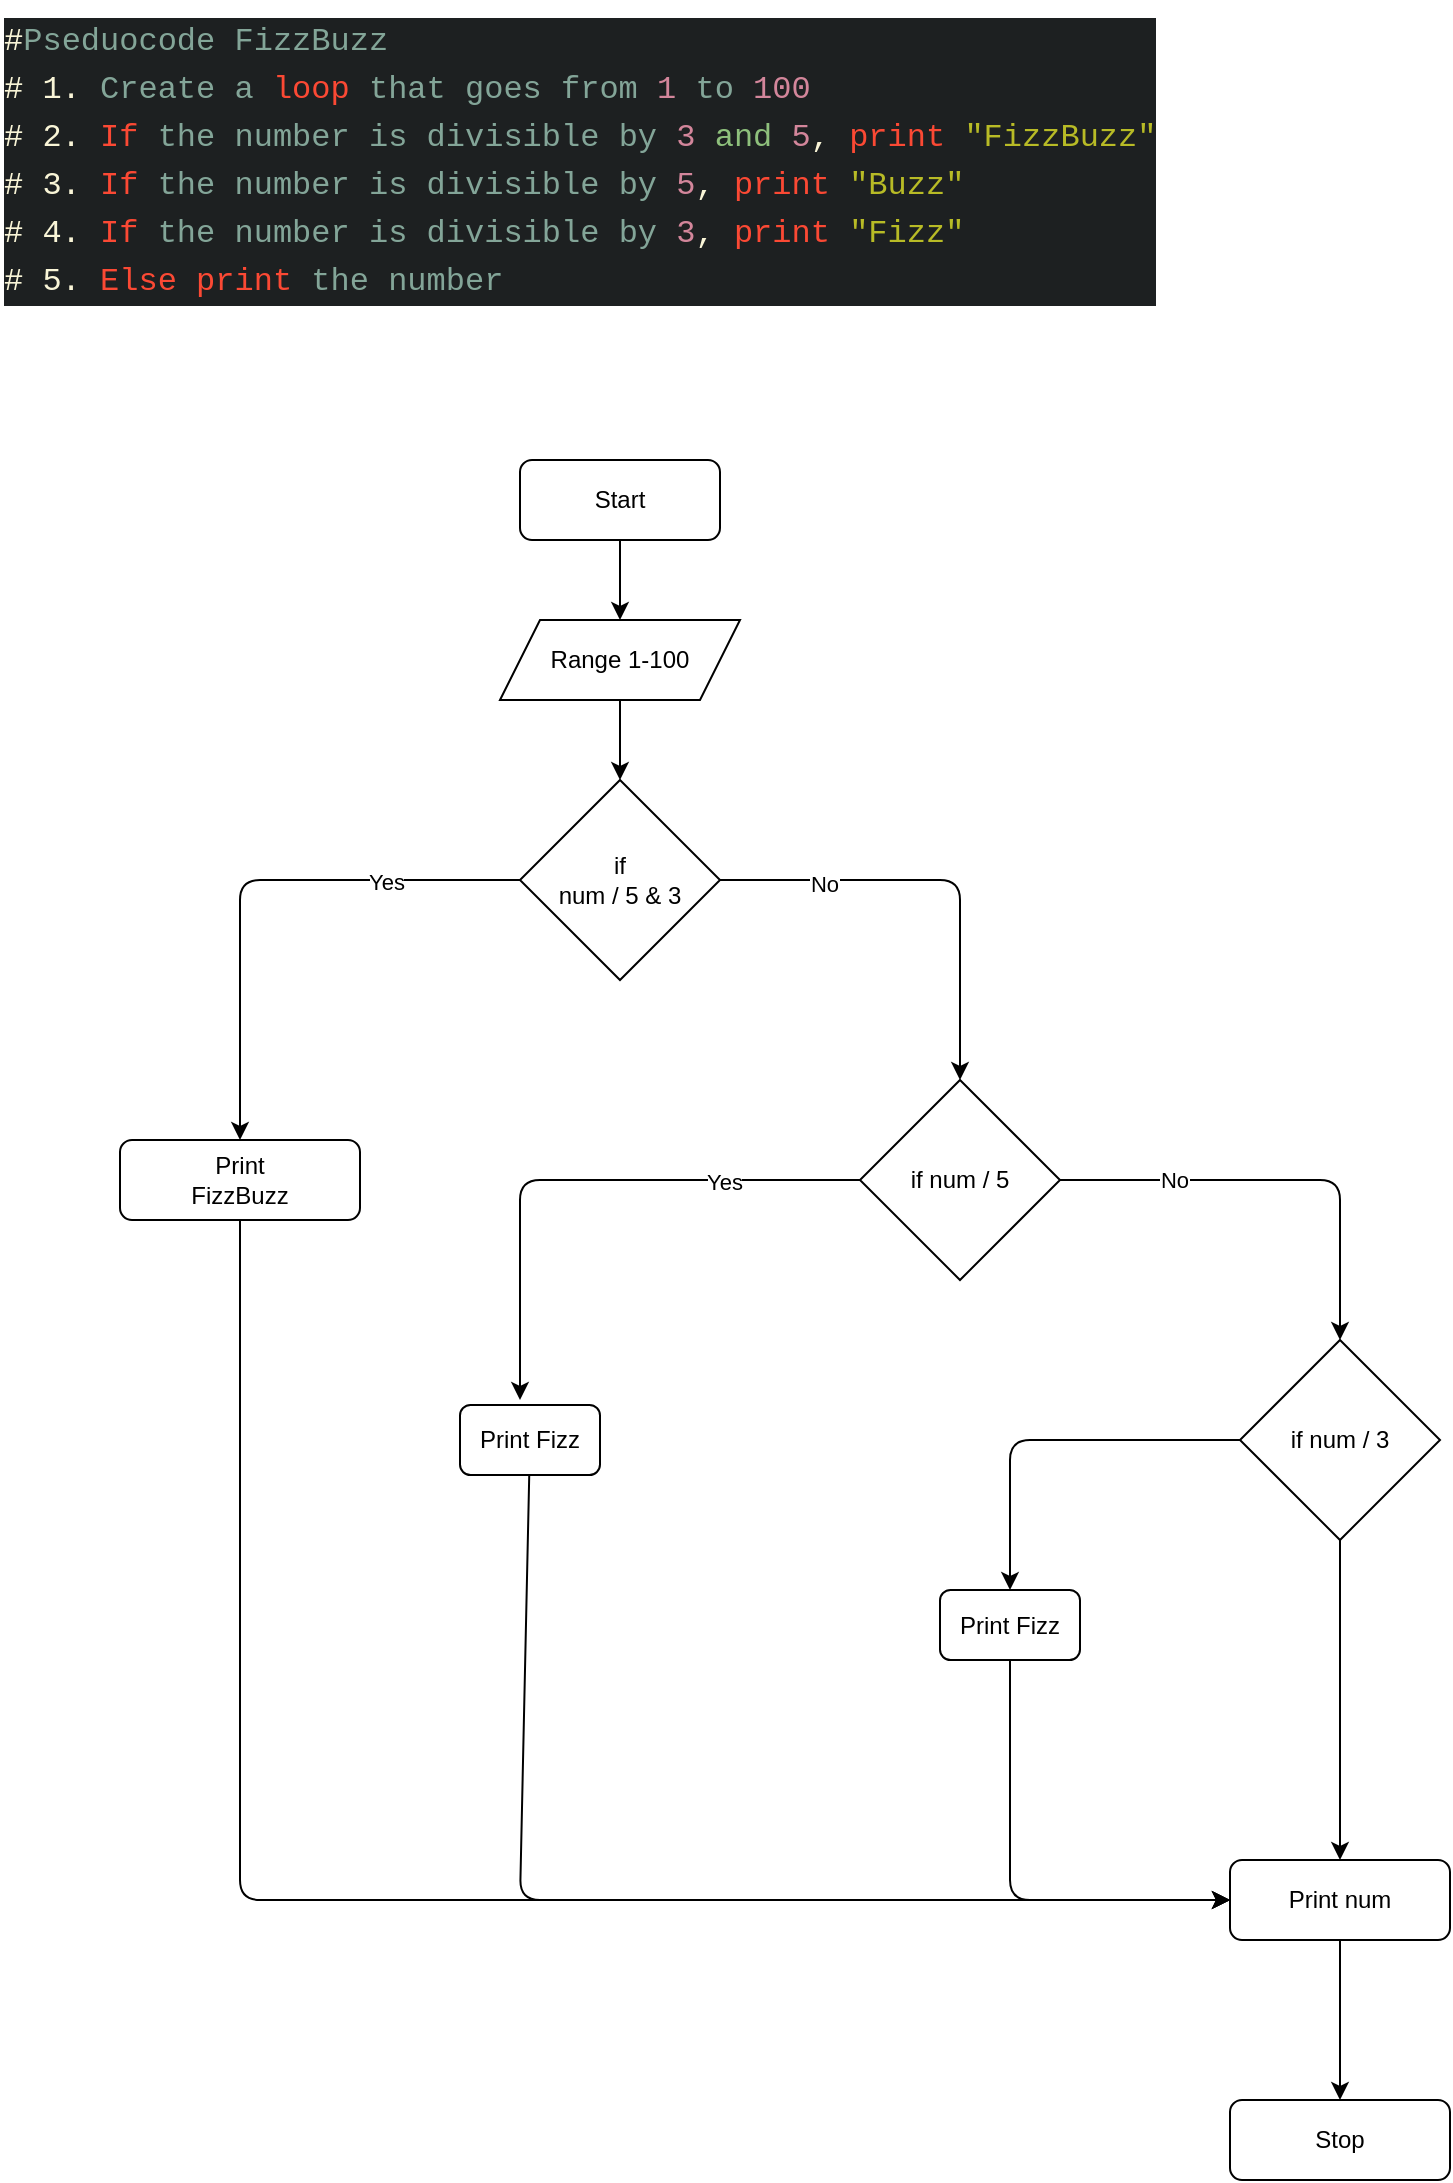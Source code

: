 <mxfile>
    <diagram id="Cj_u653yvy5AZbZh9Zcy" name="Page-1">
        <mxGraphModel dx="1878" dy="2525" grid="1" gridSize="10" guides="1" tooltips="1" connect="1" arrows="1" fold="1" page="1" pageScale="1" pageWidth="827" pageHeight="1169" math="0" shadow="0">
            <root>
                <mxCell id="0"/>
                <mxCell id="1" parent="0"/>
                <mxCell id="2" value="&lt;div style=&quot;color: rgb(235, 219, 178); background-color: rgb(29, 32, 33); font-family: Menlo, Monaco, &amp;quot;Courier New&amp;quot;, monospace; font-size: 16px; line-height: 24px;&quot;&gt;&lt;div&gt;&lt;span style=&quot;color: #f9f5d7;&quot;&gt;#&lt;/span&gt;&lt;span style=&quot;color: #83a598;&quot;&gt;Pseduocode&lt;/span&gt;&lt;span style=&quot;color: #f9f5d7;&quot;&gt; &lt;/span&gt;&lt;span style=&quot;color: #83a598;&quot;&gt;FizzBuzz&lt;/span&gt;&lt;/div&gt;&lt;div&gt;&lt;span style=&quot;color: #f9f5d7;&quot;&gt;# 1. &lt;/span&gt;&lt;span style=&quot;color: #83a598;&quot;&gt;Create&lt;/span&gt;&lt;span style=&quot;color: #f9f5d7;&quot;&gt; &lt;/span&gt;&lt;span style=&quot;color: #83a598;&quot;&gt;a&lt;/span&gt;&lt;span style=&quot;color: #f9f5d7;&quot;&gt; &lt;/span&gt;&lt;span style=&quot;color: #fb4934;&quot;&gt;loop&lt;/span&gt;&lt;span style=&quot;color: #f9f5d7;&quot;&gt; &lt;/span&gt;&lt;span style=&quot;color: #83a598;&quot;&gt;that&lt;/span&gt;&lt;span style=&quot;color: #f9f5d7;&quot;&gt; &lt;/span&gt;&lt;span style=&quot;color: #83a598;&quot;&gt;goes&lt;/span&gt;&lt;span style=&quot;color: #f9f5d7;&quot;&gt; &lt;/span&gt;&lt;span style=&quot;color: #83a598;&quot;&gt;from&lt;/span&gt;&lt;span style=&quot;color: #f9f5d7;&quot;&gt; &lt;/span&gt;&lt;span style=&quot;color: #d3869b;&quot;&gt;1&lt;/span&gt;&lt;span style=&quot;color: #f9f5d7;&quot;&gt; &lt;/span&gt;&lt;span style=&quot;color: #83a598;&quot;&gt;to&lt;/span&gt;&lt;span style=&quot;color: #f9f5d7;&quot;&gt; &lt;/span&gt;&lt;span style=&quot;color: #d3869b;&quot;&gt;100&lt;/span&gt;&lt;/div&gt;&lt;div&gt;&lt;span style=&quot;color: #f9f5d7;&quot;&gt;# 2. &lt;/span&gt;&lt;span style=&quot;color: #fb4934;&quot;&gt;If&lt;/span&gt;&lt;span style=&quot;color: #f9f5d7;&quot;&gt; &lt;/span&gt;&lt;span style=&quot;color: #83a598;&quot;&gt;the&lt;/span&gt;&lt;span style=&quot;color: #f9f5d7;&quot;&gt; &lt;/span&gt;&lt;span style=&quot;color: #83a598;&quot;&gt;number&lt;/span&gt;&lt;span style=&quot;color: #f9f5d7;&quot;&gt; &lt;/span&gt;&lt;span style=&quot;color: #83a598;&quot;&gt;is&lt;/span&gt;&lt;span style=&quot;color: #f9f5d7;&quot;&gt; &lt;/span&gt;&lt;span style=&quot;color: #83a598;&quot;&gt;divisible&lt;/span&gt;&lt;span style=&quot;color: #f9f5d7;&quot;&gt; &lt;/span&gt;&lt;span style=&quot;color: #83a598;&quot;&gt;by&lt;/span&gt;&lt;span style=&quot;color: #f9f5d7;&quot;&gt; &lt;/span&gt;&lt;span style=&quot;color: #d3869b;&quot;&gt;3&lt;/span&gt;&lt;span style=&quot;color: #f9f5d7;&quot;&gt; &lt;/span&gt;&lt;span style=&quot;color: #8ec07c;&quot;&gt;and&lt;/span&gt;&lt;span style=&quot;color: #f9f5d7;&quot;&gt; &lt;/span&gt;&lt;span style=&quot;color: #d3869b;&quot;&gt;5&lt;/span&gt;&lt;span style=&quot;color: #f9f5d7;&quot;&gt;, &lt;/span&gt;&lt;span style=&quot;color: #fb4934;&quot;&gt;print&lt;/span&gt;&lt;span style=&quot;color: #f9f5d7;&quot;&gt; &lt;/span&gt;&lt;span style=&quot;color: #b8bb26;&quot;&gt;&quot;FizzBuzz&quot;&lt;/span&gt;&lt;/div&gt;&lt;div&gt;&lt;span style=&quot;color: #f9f5d7;&quot;&gt;# 3. &lt;/span&gt;&lt;span style=&quot;color: #fb4934;&quot;&gt;If&lt;/span&gt;&lt;span style=&quot;color: #f9f5d7;&quot;&gt; &lt;/span&gt;&lt;span style=&quot;color: #83a598;&quot;&gt;the&lt;/span&gt;&lt;span style=&quot;color: #f9f5d7;&quot;&gt; &lt;/span&gt;&lt;span style=&quot;color: #83a598;&quot;&gt;number&lt;/span&gt;&lt;span style=&quot;color: #f9f5d7;&quot;&gt; &lt;/span&gt;&lt;span style=&quot;color: #83a598;&quot;&gt;is&lt;/span&gt;&lt;span style=&quot;color: #f9f5d7;&quot;&gt; &lt;/span&gt;&lt;span style=&quot;color: #83a598;&quot;&gt;divisible&lt;/span&gt;&lt;span style=&quot;color: #f9f5d7;&quot;&gt; &lt;/span&gt;&lt;span style=&quot;color: #83a598;&quot;&gt;by&lt;/span&gt;&lt;span style=&quot;color: #f9f5d7;&quot;&gt; &lt;/span&gt;&lt;span style=&quot;color: #d3869b;&quot;&gt;5&lt;/span&gt;&lt;span style=&quot;color: #f9f5d7;&quot;&gt;, &lt;/span&gt;&lt;span style=&quot;color: #fb4934;&quot;&gt;print&lt;/span&gt;&lt;span style=&quot;color: #f9f5d7;&quot;&gt; &lt;/span&gt;&lt;span style=&quot;color: #b8bb26;&quot;&gt;&quot;Buzz&quot;&lt;/span&gt;&lt;/div&gt;&lt;div&gt;&lt;span style=&quot;color: #f9f5d7;&quot;&gt;# 4. &lt;/span&gt;&lt;span style=&quot;color: #fb4934;&quot;&gt;If&lt;/span&gt;&lt;span style=&quot;color: #f9f5d7;&quot;&gt; &lt;/span&gt;&lt;span style=&quot;color: #83a598;&quot;&gt;the&lt;/span&gt;&lt;span style=&quot;color: #f9f5d7;&quot;&gt; &lt;/span&gt;&lt;span style=&quot;color: #83a598;&quot;&gt;number&lt;/span&gt;&lt;span style=&quot;color: #f9f5d7;&quot;&gt; &lt;/span&gt;&lt;span style=&quot;color: #83a598;&quot;&gt;is&lt;/span&gt;&lt;span style=&quot;color: #f9f5d7;&quot;&gt; &lt;/span&gt;&lt;span style=&quot;color: #83a598;&quot;&gt;divisible&lt;/span&gt;&lt;span style=&quot;color: #f9f5d7;&quot;&gt; &lt;/span&gt;&lt;span style=&quot;color: #83a598;&quot;&gt;by&lt;/span&gt;&lt;span style=&quot;color: #f9f5d7;&quot;&gt; &lt;/span&gt;&lt;span style=&quot;color: #d3869b;&quot;&gt;3&lt;/span&gt;&lt;span style=&quot;color: #f9f5d7;&quot;&gt;, &lt;/span&gt;&lt;span style=&quot;color: #fb4934;&quot;&gt;print&lt;/span&gt;&lt;span style=&quot;color: #f9f5d7;&quot;&gt; &lt;/span&gt;&lt;span style=&quot;color: #b8bb26;&quot;&gt;&quot;Fizz&quot;&lt;/span&gt;&lt;/div&gt;&lt;div&gt;&lt;span style=&quot;color: #f9f5d7;&quot;&gt;# 5. &lt;/span&gt;&lt;span style=&quot;color: #fb4934;&quot;&gt;Else&lt;/span&gt;&lt;span style=&quot;color: #f9f5d7;&quot;&gt; &lt;/span&gt;&lt;span style=&quot;color: #fb4934;&quot;&gt;print&lt;/span&gt;&lt;span style=&quot;color: #f9f5d7;&quot;&gt; &lt;/span&gt;&lt;span style=&quot;color: #83a598;&quot;&gt;the&lt;/span&gt;&lt;span style=&quot;color: #f9f5d7;&quot;&gt; &lt;/span&gt;&lt;span style=&quot;color: #83a598;&quot;&gt;number&lt;/span&gt;&lt;/div&gt;&lt;/div&gt;" style="text;html=1;align=left;verticalAlign=middle;resizable=0;points=[];autosize=1;strokeColor=none;fillColor=none;" vertex="1" parent="1">
                    <mxGeometry x="60" y="-70" width="600" height="160" as="geometry"/>
                </mxCell>
                <mxCell id="17" style="edgeStyle=none;html=1;exitX=0.5;exitY=1;exitDx=0;exitDy=0;entryX=0.5;entryY=0;entryDx=0;entryDy=0;" edge="1" parent="1" source="3" target="4">
                    <mxGeometry relative="1" as="geometry"/>
                </mxCell>
                <mxCell id="3" value="Start" style="rounded=1;whiteSpace=wrap;html=1;" vertex="1" parent="1">
                    <mxGeometry x="320" y="160" width="100" height="40" as="geometry"/>
                </mxCell>
                <mxCell id="16" style="edgeStyle=none;html=1;" edge="1" parent="1" source="4" target="5">
                    <mxGeometry relative="1" as="geometry"/>
                </mxCell>
                <mxCell id="4" value="Range 1-100" style="shape=parallelogram;perimeter=parallelogramPerimeter;whiteSpace=wrap;html=1;fixedSize=1;fontFamily=Helvetica;fontSize=12;fontColor=default;align=center;strokeColor=default;fillColor=default;" vertex="1" parent="1">
                    <mxGeometry x="310" y="240" width="120" height="40" as="geometry"/>
                </mxCell>
                <mxCell id="13" style="edgeStyle=none;html=1;entryX=0.5;entryY=0;entryDx=0;entryDy=0;" edge="1" parent="1" source="5" target="6">
                    <mxGeometry relative="1" as="geometry">
                        <Array as="points">
                            <mxPoint x="180" y="370"/>
                        </Array>
                    </mxGeometry>
                </mxCell>
                <mxCell id="35" value="Yes" style="edgeLabel;html=1;align=center;verticalAlign=middle;resizable=0;points=[];" vertex="1" connectable="0" parent="13">
                    <mxGeometry x="-0.504" y="1" relative="1" as="geometry">
                        <mxPoint as="offset"/>
                    </mxGeometry>
                </mxCell>
                <mxCell id="15" style="edgeStyle=none;html=1;exitX=1;exitY=0.5;exitDx=0;exitDy=0;" edge="1" parent="1" source="5" target="7">
                    <mxGeometry relative="1" as="geometry">
                        <Array as="points">
                            <mxPoint x="540" y="370"/>
                        </Array>
                    </mxGeometry>
                </mxCell>
                <mxCell id="36" value="No" style="edgeLabel;html=1;align=center;verticalAlign=middle;resizable=0;points=[];" vertex="1" connectable="0" parent="15">
                    <mxGeometry x="-0.527" y="-1" relative="1" as="geometry">
                        <mxPoint y="1" as="offset"/>
                    </mxGeometry>
                </mxCell>
                <mxCell id="5" value="if &lt;br&gt;num / 5 &amp;amp; 3" style="rhombus;whiteSpace=wrap;html=1;" vertex="1" parent="1">
                    <mxGeometry x="320" y="320" width="100" height="100" as="geometry"/>
                </mxCell>
                <mxCell id="14" style="edgeStyle=none;html=1;entryX=0;entryY=0.5;entryDx=0;entryDy=0;" edge="1" parent="1" source="6" target="12">
                    <mxGeometry relative="1" as="geometry">
                        <mxPoint x="180" y="610" as="targetPoint"/>
                        <Array as="points">
                            <mxPoint x="180" y="880"/>
                        </Array>
                    </mxGeometry>
                </mxCell>
                <mxCell id="6" value="Print&lt;br&gt;FizzBuzz" style="rounded=1;whiteSpace=wrap;html=1;fontFamily=Helvetica;fontSize=12;fontColor=default;align=center;strokeColor=default;fillColor=default;" vertex="1" parent="1">
                    <mxGeometry x="120" y="500" width="120" height="40" as="geometry"/>
                </mxCell>
                <mxCell id="18" style="edgeStyle=none;html=1;" edge="1" parent="1" source="7">
                    <mxGeometry relative="1" as="geometry">
                        <mxPoint x="320" y="630" as="targetPoint"/>
                        <Array as="points">
                            <mxPoint x="320" y="520"/>
                        </Array>
                    </mxGeometry>
                </mxCell>
                <mxCell id="37" value="Yes" style="edgeLabel;html=1;align=center;verticalAlign=middle;resizable=0;points=[];" vertex="1" connectable="0" parent="18">
                    <mxGeometry x="-0.514" y="1" relative="1" as="geometry">
                        <mxPoint as="offset"/>
                    </mxGeometry>
                </mxCell>
                <mxCell id="19" style="edgeStyle=none;html=1;entryX=0.5;entryY=0;entryDx=0;entryDy=0;" edge="1" parent="1" source="7" target="9">
                    <mxGeometry relative="1" as="geometry">
                        <Array as="points">
                            <mxPoint x="730" y="520"/>
                        </Array>
                    </mxGeometry>
                </mxCell>
                <mxCell id="38" value="No" style="edgeLabel;html=1;align=center;verticalAlign=middle;resizable=0;points=[];" vertex="1" connectable="0" parent="19">
                    <mxGeometry x="-0.486" y="1" relative="1" as="geometry">
                        <mxPoint y="1" as="offset"/>
                    </mxGeometry>
                </mxCell>
                <mxCell id="7" value="if num / 5" style="rhombus;whiteSpace=wrap;html=1;fontFamily=Helvetica;fontSize=12;fontColor=default;align=center;strokeColor=default;fillColor=default;" vertex="1" parent="1">
                    <mxGeometry x="490" y="470" width="100" height="100" as="geometry"/>
                </mxCell>
                <mxCell id="22" style="edgeStyle=none;html=1;exitX=0.5;exitY=1;exitDx=0;exitDy=0;entryX=0.5;entryY=0;entryDx=0;entryDy=0;" edge="1" parent="1" source="9" target="12">
                    <mxGeometry relative="1" as="geometry"/>
                </mxCell>
                <mxCell id="30" style="edgeStyle=none;html=1;entryX=0.5;entryY=0;entryDx=0;entryDy=0;" edge="1" parent="1" source="9" target="11">
                    <mxGeometry relative="1" as="geometry">
                        <Array as="points">
                            <mxPoint x="565" y="650"/>
                        </Array>
                    </mxGeometry>
                </mxCell>
                <mxCell id="9" value="if num / 3" style="rhombus;whiteSpace=wrap;html=1;fontFamily=Helvetica;fontSize=12;fontColor=default;align=center;strokeColor=default;fillColor=default;" vertex="1" parent="1">
                    <mxGeometry x="680" y="600" width="100" height="100" as="geometry"/>
                </mxCell>
                <mxCell id="29" style="edgeStyle=none;html=1;entryX=0;entryY=0.5;entryDx=0;entryDy=0;" edge="1" parent="1" source="11" target="12">
                    <mxGeometry relative="1" as="geometry">
                        <Array as="points">
                            <mxPoint x="565" y="880"/>
                        </Array>
                    </mxGeometry>
                </mxCell>
                <mxCell id="11" value="Print Fizz" style="rounded=1;whiteSpace=wrap;html=1;fontFamily=Helvetica;fontSize=12;fontColor=default;align=center;strokeColor=default;fillColor=default;" vertex="1" parent="1">
                    <mxGeometry x="530" y="725" width="70" height="35" as="geometry"/>
                </mxCell>
                <mxCell id="33" value="" style="edgeStyle=none;html=1;" edge="1" parent="1" source="12">
                    <mxGeometry relative="1" as="geometry">
                        <mxPoint x="730" y="980" as="targetPoint"/>
                    </mxGeometry>
                </mxCell>
                <mxCell id="12" value="Print num" style="rounded=1;whiteSpace=wrap;html=1;fontFamily=Helvetica;fontSize=12;fontColor=default;align=center;strokeColor=default;fillColor=default;" vertex="1" parent="1">
                    <mxGeometry x="675" y="860" width="110" height="40" as="geometry"/>
                </mxCell>
                <mxCell id="28" style="edgeStyle=none;html=1;entryX=0;entryY=0.5;entryDx=0;entryDy=0;" edge="1" parent="1" source="26" target="12">
                    <mxGeometry relative="1" as="geometry">
                        <Array as="points">
                            <mxPoint x="320" y="880"/>
                        </Array>
                    </mxGeometry>
                </mxCell>
                <mxCell id="26" value="Print Fizz" style="rounded=1;whiteSpace=wrap;html=1;fontFamily=Helvetica;fontSize=12;fontColor=default;align=center;strokeColor=default;fillColor=default;" vertex="1" parent="1">
                    <mxGeometry x="290" y="632.5" width="70" height="35" as="geometry"/>
                </mxCell>
                <mxCell id="32" value="Stop" style="rounded=1;whiteSpace=wrap;html=1;fontFamily=Helvetica;fontSize=12;fontColor=default;align=center;strokeColor=default;fillColor=default;" vertex="1" parent="1">
                    <mxGeometry x="675" y="980" width="110" height="40" as="geometry"/>
                </mxCell>
            </root>
        </mxGraphModel>
    </diagram>
</mxfile>